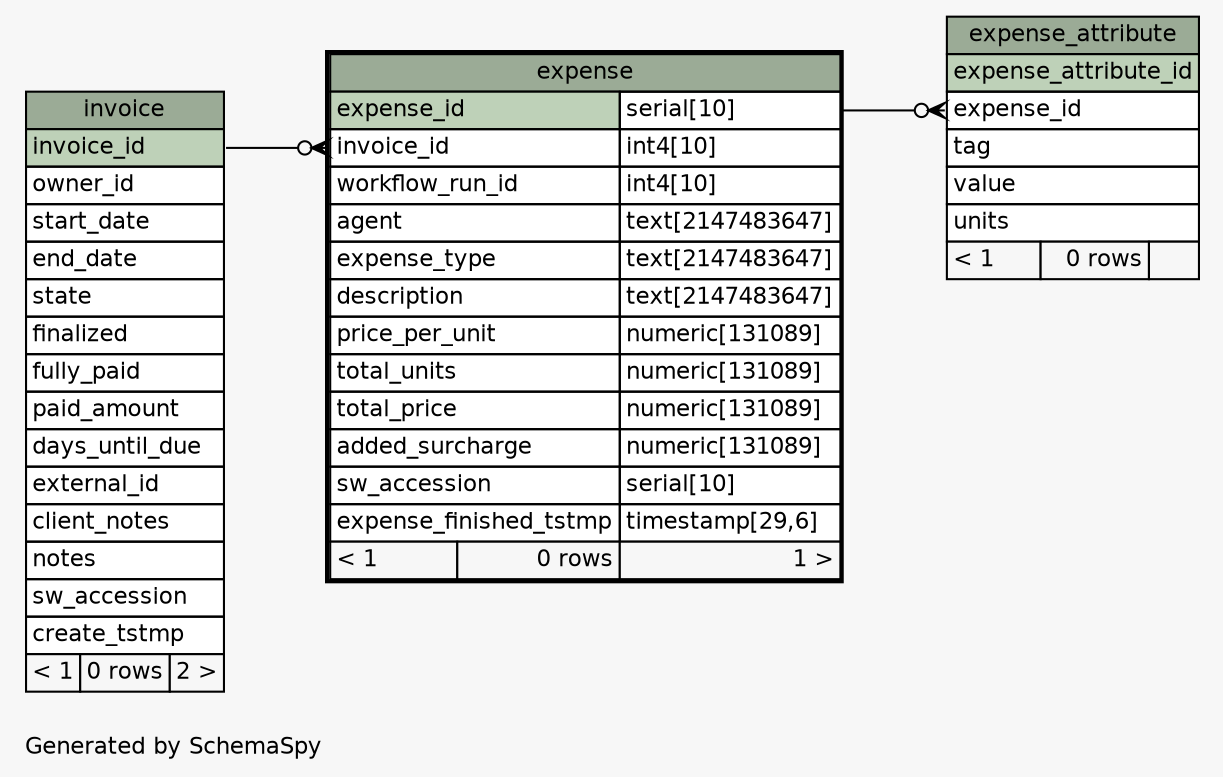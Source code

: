// dot 2.26.3 on Linux 3.5.0-47-generic
// SchemaSpy rev 590
digraph "oneDegreeRelationshipsDiagram" {
  graph [
    rankdir="RL"
    bgcolor="#f7f7f7"
    label="\nGenerated by SchemaSpy"
    labeljust="l"
    nodesep="0.18"
    ranksep="0.46"
    fontname="Helvetica"
    fontsize="11"
  ];
  node [
    fontname="Helvetica"
    fontsize="11"
    shape="plaintext"
  ];
  edge [
    arrowsize="0.8"
  ];
  "expense":"invoice_id":w -> "invoice":"invoice_id":e [arrowhead=none dir=back arrowtail=crowodot];
  "expense_attribute":"expense_id":w -> "expense":"expense_id.type":e [arrowhead=none dir=back arrowtail=crowodot];
  "expense" [
    label=<
    <TABLE BORDER="2" CELLBORDER="1" CELLSPACING="0" BGCOLOR="#ffffff">
      <TR><TD COLSPAN="3" BGCOLOR="#9bab96" ALIGN="CENTER">expense</TD></TR>
      <TR><TD PORT="expense_id" COLSPAN="2" BGCOLOR="#bed1b8" ALIGN="LEFT">expense_id</TD><TD PORT="expense_id.type" ALIGN="LEFT">serial[10]</TD></TR>
      <TR><TD PORT="invoice_id" COLSPAN="2" ALIGN="LEFT">invoice_id</TD><TD PORT="invoice_id.type" ALIGN="LEFT">int4[10]</TD></TR>
      <TR><TD PORT="workflow_run_id" COLSPAN="2" ALIGN="LEFT">workflow_run_id</TD><TD PORT="workflow_run_id.type" ALIGN="LEFT">int4[10]</TD></TR>
      <TR><TD PORT="agent" COLSPAN="2" ALIGN="LEFT">agent</TD><TD PORT="agent.type" ALIGN="LEFT">text[2147483647]</TD></TR>
      <TR><TD PORT="expense_type" COLSPAN="2" ALIGN="LEFT">expense_type</TD><TD PORT="expense_type.type" ALIGN="LEFT">text[2147483647]</TD></TR>
      <TR><TD PORT="description" COLSPAN="2" ALIGN="LEFT">description</TD><TD PORT="description.type" ALIGN="LEFT">text[2147483647]</TD></TR>
      <TR><TD PORT="price_per_unit" COLSPAN="2" ALIGN="LEFT">price_per_unit</TD><TD PORT="price_per_unit.type" ALIGN="LEFT">numeric[131089]</TD></TR>
      <TR><TD PORT="total_units" COLSPAN="2" ALIGN="LEFT">total_units</TD><TD PORT="total_units.type" ALIGN="LEFT">numeric[131089]</TD></TR>
      <TR><TD PORT="total_price" COLSPAN="2" ALIGN="LEFT">total_price</TD><TD PORT="total_price.type" ALIGN="LEFT">numeric[131089]</TD></TR>
      <TR><TD PORT="added_surcharge" COLSPAN="2" ALIGN="LEFT">added_surcharge</TD><TD PORT="added_surcharge.type" ALIGN="LEFT">numeric[131089]</TD></TR>
      <TR><TD PORT="sw_accession" COLSPAN="2" ALIGN="LEFT">sw_accession</TD><TD PORT="sw_accession.type" ALIGN="LEFT">serial[10]</TD></TR>
      <TR><TD PORT="expense_finished_tstmp" COLSPAN="2" ALIGN="LEFT">expense_finished_tstmp</TD><TD PORT="expense_finished_tstmp.type" ALIGN="LEFT">timestamp[29,6]</TD></TR>
      <TR><TD ALIGN="LEFT" BGCOLOR="#f7f7f7">&lt; 1</TD><TD ALIGN="RIGHT" BGCOLOR="#f7f7f7">0 rows</TD><TD ALIGN="RIGHT" BGCOLOR="#f7f7f7">1 &gt;</TD></TR>
    </TABLE>>
    URL="expense.html"
    tooltip="expense"
  ];
  "expense_attribute" [
    label=<
    <TABLE BORDER="0" CELLBORDER="1" CELLSPACING="0" BGCOLOR="#ffffff">
      <TR><TD COLSPAN="3" BGCOLOR="#9bab96" ALIGN="CENTER">expense_attribute</TD></TR>
      <TR><TD PORT="expense_attribute_id" COLSPAN="3" BGCOLOR="#bed1b8" ALIGN="LEFT">expense_attribute_id</TD></TR>
      <TR><TD PORT="expense_id" COLSPAN="3" ALIGN="LEFT">expense_id</TD></TR>
      <TR><TD PORT="tag" COLSPAN="3" ALIGN="LEFT">tag</TD></TR>
      <TR><TD PORT="value" COLSPAN="3" ALIGN="LEFT">value</TD></TR>
      <TR><TD PORT="units" COLSPAN="3" ALIGN="LEFT">units</TD></TR>
      <TR><TD ALIGN="LEFT" BGCOLOR="#f7f7f7">&lt; 1</TD><TD ALIGN="RIGHT" BGCOLOR="#f7f7f7">0 rows</TD><TD ALIGN="RIGHT" BGCOLOR="#f7f7f7">  </TD></TR>
    </TABLE>>
    URL="expense_attribute.html"
    tooltip="expense_attribute"
  ];
  "invoice" [
    label=<
    <TABLE BORDER="0" CELLBORDER="1" CELLSPACING="0" BGCOLOR="#ffffff">
      <TR><TD COLSPAN="3" BGCOLOR="#9bab96" ALIGN="CENTER">invoice</TD></TR>
      <TR><TD PORT="invoice_id" COLSPAN="3" BGCOLOR="#bed1b8" ALIGN="LEFT">invoice_id</TD></TR>
      <TR><TD PORT="owner_id" COLSPAN="3" ALIGN="LEFT">owner_id</TD></TR>
      <TR><TD PORT="start_date" COLSPAN="3" ALIGN="LEFT">start_date</TD></TR>
      <TR><TD PORT="end_date" COLSPAN="3" ALIGN="LEFT">end_date</TD></TR>
      <TR><TD PORT="state" COLSPAN="3" ALIGN="LEFT">state</TD></TR>
      <TR><TD PORT="finalized" COLSPAN="3" ALIGN="LEFT">finalized</TD></TR>
      <TR><TD PORT="fully_paid" COLSPAN="3" ALIGN="LEFT">fully_paid</TD></TR>
      <TR><TD PORT="paid_amount" COLSPAN="3" ALIGN="LEFT">paid_amount</TD></TR>
      <TR><TD PORT="days_until_due" COLSPAN="3" ALIGN="LEFT">days_until_due</TD></TR>
      <TR><TD PORT="external_id" COLSPAN="3" ALIGN="LEFT">external_id</TD></TR>
      <TR><TD PORT="client_notes" COLSPAN="3" ALIGN="LEFT">client_notes</TD></TR>
      <TR><TD PORT="notes" COLSPAN="3" ALIGN="LEFT">notes</TD></TR>
      <TR><TD PORT="sw_accession" COLSPAN="3" ALIGN="LEFT">sw_accession</TD></TR>
      <TR><TD PORT="create_tstmp" COLSPAN="3" ALIGN="LEFT">create_tstmp</TD></TR>
      <TR><TD ALIGN="LEFT" BGCOLOR="#f7f7f7">&lt; 1</TD><TD ALIGN="RIGHT" BGCOLOR="#f7f7f7">0 rows</TD><TD ALIGN="RIGHT" BGCOLOR="#f7f7f7">2 &gt;</TD></TR>
    </TABLE>>
    URL="invoice.html"
    tooltip="invoice"
  ];
}
